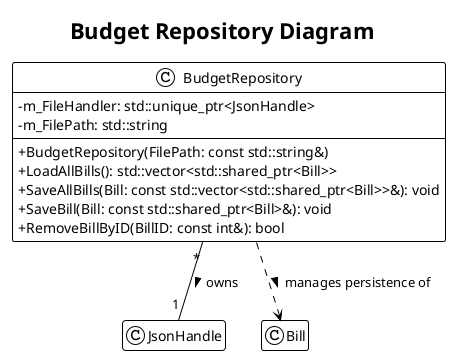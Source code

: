 @startuml
!theme plain
skinparam classAttributeIconSize 0
hide empty members
title Budget Repository Diagram

' Forward-declare dependencies to show relationships
class JsonHandle
class Bill

class BudgetRepository {
  - m_FileHandler: std::unique_ptr<JsonHandle>
  - m_FilePath: std::string
  --
  + BudgetRepository(FilePath: const std::string&)
  + LoadAllBills(): std::vector<std::shared_ptr<Bill>>
  + SaveAllBills(Bill: const std::vector<std::shared_ptr<Bill>>&): void
  + SaveBill(Bill: const std::shared_ptr<Bill>&): void
  + RemoveBillByID(BillID: const int&): bool
}

' --- Relationships ---

' Composition: The repository owns and controls the lifetime of its file handler.
BudgetRepository "*"-- "1" JsonHandle : owns >

' Dependency: The repository is responsible for loading and saving Bill objects.
BudgetRepository ..> Bill : manages persistence of >

@enduml
